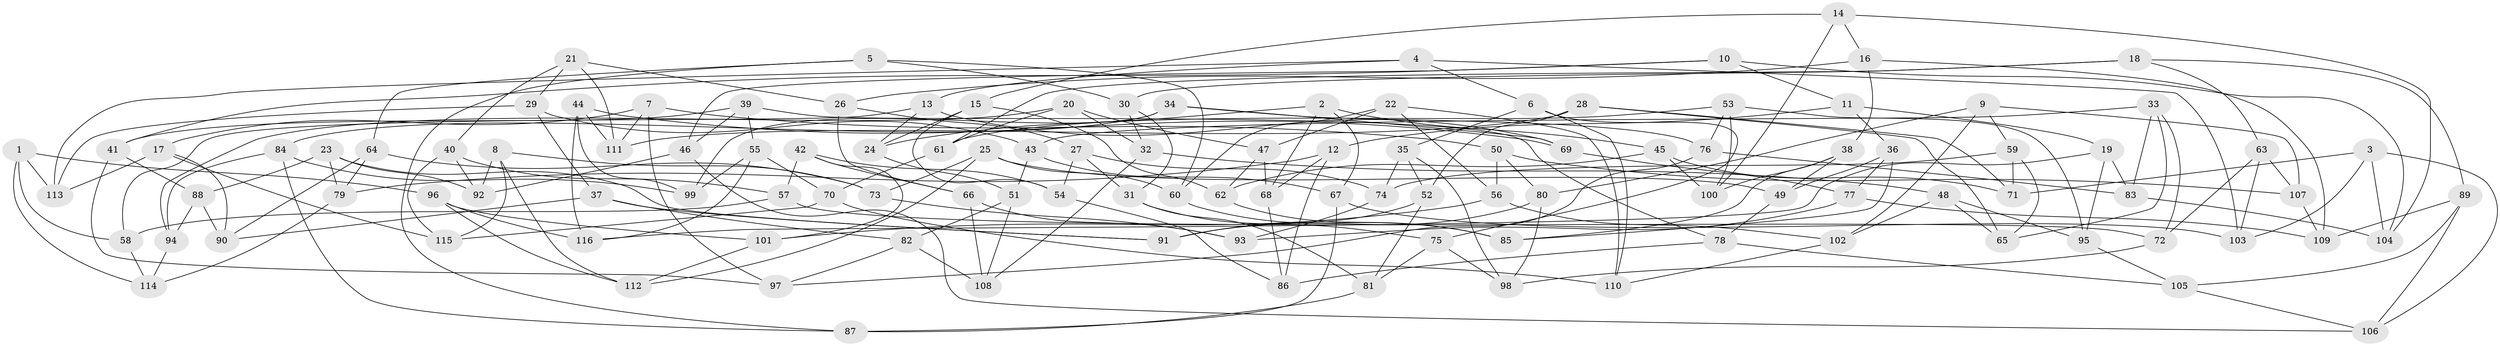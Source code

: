 // coarse degree distribution, {5: 0.10869565217391304, 12: 0.043478260869565216, 4: 0.30434782608695654, 7: 0.08695652173913043, 8: 0.08695652173913043, 6: 0.1956521739130435, 11: 0.043478260869565216, 9: 0.021739130434782608, 16: 0.021739130434782608, 10: 0.043478260869565216, 3: 0.043478260869565216}
// Generated by graph-tools (version 1.1) at 2025/20/03/04/25 18:20:51]
// undirected, 116 vertices, 232 edges
graph export_dot {
graph [start="1"]
  node [color=gray90,style=filled];
  1;
  2;
  3;
  4;
  5;
  6;
  7;
  8;
  9;
  10;
  11;
  12;
  13;
  14;
  15;
  16;
  17;
  18;
  19;
  20;
  21;
  22;
  23;
  24;
  25;
  26;
  27;
  28;
  29;
  30;
  31;
  32;
  33;
  34;
  35;
  36;
  37;
  38;
  39;
  40;
  41;
  42;
  43;
  44;
  45;
  46;
  47;
  48;
  49;
  50;
  51;
  52;
  53;
  54;
  55;
  56;
  57;
  58;
  59;
  60;
  61;
  62;
  63;
  64;
  65;
  66;
  67;
  68;
  69;
  70;
  71;
  72;
  73;
  74;
  75;
  76;
  77;
  78;
  79;
  80;
  81;
  82;
  83;
  84;
  85;
  86;
  87;
  88;
  89;
  90;
  91;
  92;
  93;
  94;
  95;
  96;
  97;
  98;
  99;
  100;
  101;
  102;
  103;
  104;
  105;
  106;
  107;
  108;
  109;
  110;
  111;
  112;
  113;
  114;
  115;
  116;
  1 -- 113;
  1 -- 58;
  1 -- 114;
  1 -- 96;
  2 -- 24;
  2 -- 45;
  2 -- 67;
  2 -- 68;
  3 -- 106;
  3 -- 104;
  3 -- 103;
  3 -- 71;
  4 -- 13;
  4 -- 6;
  4 -- 103;
  4 -- 113;
  5 -- 60;
  5 -- 87;
  5 -- 64;
  5 -- 30;
  6 -- 75;
  6 -- 35;
  6 -- 110;
  7 -- 50;
  7 -- 111;
  7 -- 17;
  7 -- 97;
  8 -- 73;
  8 -- 115;
  8 -- 112;
  8 -- 92;
  9 -- 59;
  9 -- 102;
  9 -- 80;
  9 -- 107;
  10 -- 104;
  10 -- 46;
  10 -- 11;
  10 -- 41;
  11 -- 36;
  11 -- 19;
  11 -- 12;
  12 -- 79;
  12 -- 86;
  12 -- 68;
  13 -- 69;
  13 -- 24;
  13 -- 58;
  14 -- 104;
  14 -- 100;
  14 -- 16;
  14 -- 15;
  15 -- 24;
  15 -- 62;
  15 -- 54;
  16 -- 26;
  16 -- 38;
  16 -- 109;
  17 -- 90;
  17 -- 115;
  17 -- 113;
  18 -- 61;
  18 -- 63;
  18 -- 89;
  18 -- 30;
  19 -- 95;
  19 -- 116;
  19 -- 83;
  20 -- 47;
  20 -- 32;
  20 -- 94;
  20 -- 61;
  21 -- 26;
  21 -- 111;
  21 -- 29;
  21 -- 40;
  22 -- 56;
  22 -- 110;
  22 -- 47;
  22 -- 60;
  23 -- 92;
  23 -- 79;
  23 -- 88;
  23 -- 91;
  24 -- 51;
  25 -- 49;
  25 -- 60;
  25 -- 73;
  25 -- 112;
  26 -- 27;
  26 -- 66;
  27 -- 74;
  27 -- 54;
  27 -- 31;
  28 -- 71;
  28 -- 52;
  28 -- 65;
  28 -- 111;
  29 -- 43;
  29 -- 37;
  29 -- 113;
  30 -- 32;
  30 -- 31;
  31 -- 75;
  31 -- 81;
  32 -- 48;
  32 -- 108;
  33 -- 72;
  33 -- 83;
  33 -- 43;
  33 -- 65;
  34 -- 84;
  34 -- 76;
  34 -- 99;
  34 -- 69;
  35 -- 74;
  35 -- 98;
  35 -- 52;
  36 -- 49;
  36 -- 85;
  36 -- 77;
  37 -- 82;
  37 -- 90;
  37 -- 91;
  38 -- 85;
  38 -- 100;
  38 -- 49;
  39 -- 46;
  39 -- 55;
  39 -- 78;
  39 -- 41;
  40 -- 92;
  40 -- 115;
  40 -- 57;
  41 -- 88;
  41 -- 97;
  42 -- 66;
  42 -- 54;
  42 -- 57;
  42 -- 101;
  43 -- 51;
  43 -- 67;
  44 -- 116;
  44 -- 99;
  44 -- 69;
  44 -- 111;
  45 -- 62;
  45 -- 71;
  45 -- 100;
  46 -- 92;
  46 -- 106;
  47 -- 62;
  47 -- 68;
  48 -- 65;
  48 -- 102;
  48 -- 95;
  49 -- 78;
  50 -- 56;
  50 -- 80;
  50 -- 107;
  51 -- 108;
  51 -- 82;
  52 -- 81;
  52 -- 91;
  53 -- 76;
  53 -- 61;
  53 -- 95;
  53 -- 100;
  54 -- 86;
  55 -- 70;
  55 -- 116;
  55 -- 99;
  56 -- 101;
  56 -- 102;
  57 -- 58;
  57 -- 72;
  58 -- 114;
  59 -- 74;
  59 -- 71;
  59 -- 65;
  60 -- 85;
  61 -- 70;
  62 -- 85;
  63 -- 72;
  63 -- 103;
  63 -- 107;
  64 -- 90;
  64 -- 79;
  64 -- 73;
  66 -- 108;
  66 -- 93;
  67 -- 87;
  67 -- 103;
  68 -- 86;
  69 -- 77;
  70 -- 110;
  70 -- 115;
  72 -- 98;
  73 -- 93;
  74 -- 93;
  75 -- 81;
  75 -- 98;
  76 -- 83;
  76 -- 97;
  77 -- 93;
  77 -- 109;
  78 -- 105;
  78 -- 86;
  79 -- 114;
  80 -- 91;
  80 -- 98;
  81 -- 87;
  82 -- 97;
  82 -- 108;
  83 -- 104;
  84 -- 87;
  84 -- 99;
  84 -- 94;
  88 -- 94;
  88 -- 90;
  89 -- 105;
  89 -- 106;
  89 -- 109;
  94 -- 114;
  95 -- 105;
  96 -- 116;
  96 -- 101;
  96 -- 112;
  101 -- 112;
  102 -- 110;
  105 -- 106;
  107 -- 109;
}
